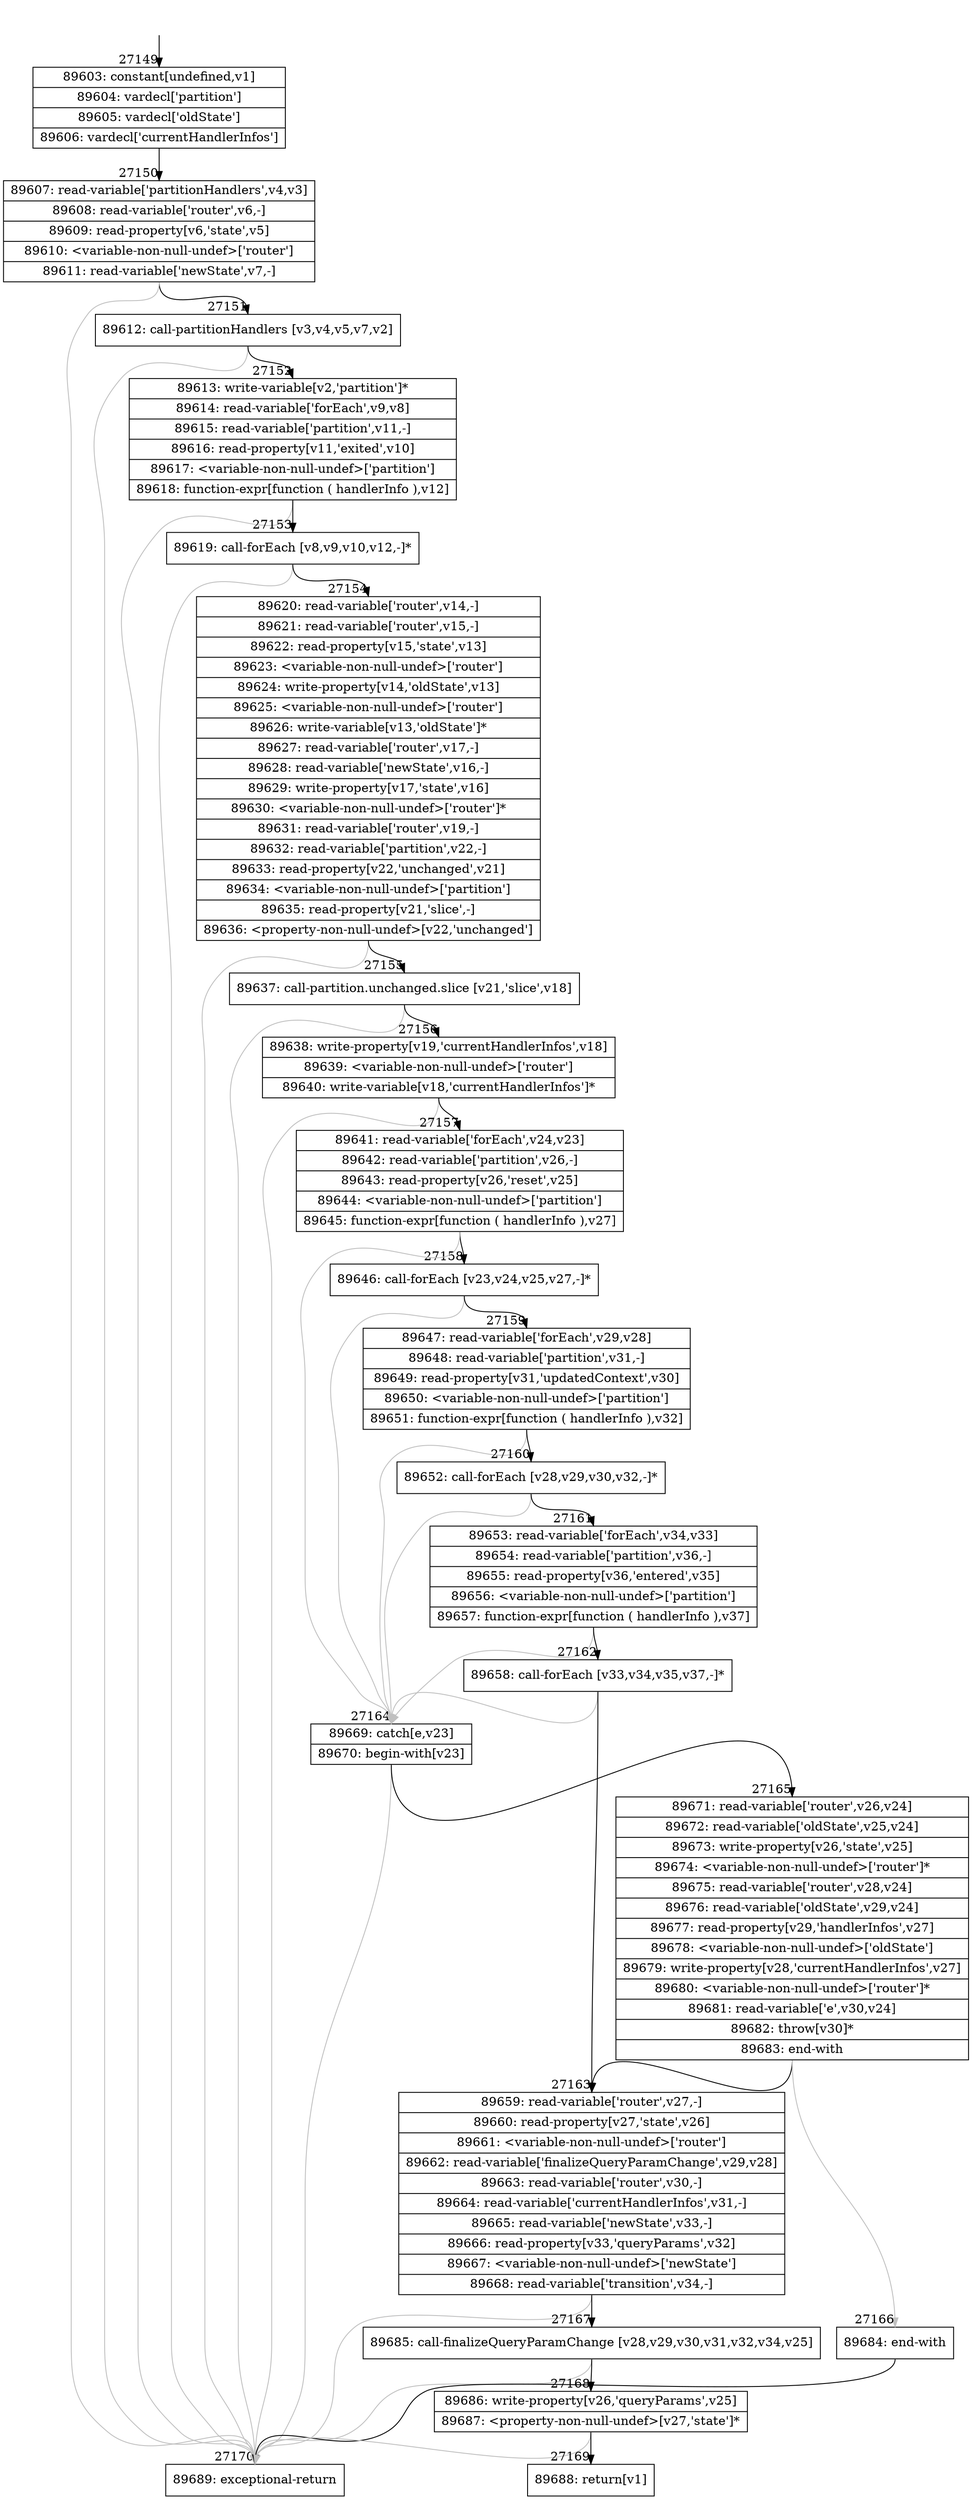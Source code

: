 digraph {
rankdir="TD"
BB_entry2378[shape=none,label=""];
BB_entry2378 -> BB27149 [tailport=s, headport=n, headlabel="    27149"]
BB27149 [shape=record label="{89603: constant[undefined,v1]|89604: vardecl['partition']|89605: vardecl['oldState']|89606: vardecl['currentHandlerInfos']}" ] 
BB27149 -> BB27150 [tailport=s, headport=n, headlabel="      27150"]
BB27150 [shape=record label="{89607: read-variable['partitionHandlers',v4,v3]|89608: read-variable['router',v6,-]|89609: read-property[v6,'state',v5]|89610: \<variable-non-null-undef\>['router']|89611: read-variable['newState',v7,-]}" ] 
BB27150 -> BB27151 [tailport=s, headport=n, headlabel="      27151"]
BB27150 -> BB27170 [tailport=s, headport=n, color=gray, headlabel="      27170"]
BB27151 [shape=record label="{89612: call-partitionHandlers [v3,v4,v5,v7,v2]}" ] 
BB27151 -> BB27152 [tailport=s, headport=n, headlabel="      27152"]
BB27151 -> BB27170 [tailport=s, headport=n, color=gray]
BB27152 [shape=record label="{89613: write-variable[v2,'partition']*|89614: read-variable['forEach',v9,v8]|89615: read-variable['partition',v11,-]|89616: read-property[v11,'exited',v10]|89617: \<variable-non-null-undef\>['partition']|89618: function-expr[function ( handlerInfo ),v12]}" ] 
BB27152 -> BB27153 [tailport=s, headport=n, headlabel="      27153"]
BB27152 -> BB27170 [tailport=s, headport=n, color=gray]
BB27153 [shape=record label="{89619: call-forEach [v8,v9,v10,v12,-]*}" ] 
BB27153 -> BB27154 [tailport=s, headport=n, headlabel="      27154"]
BB27153 -> BB27170 [tailport=s, headport=n, color=gray]
BB27154 [shape=record label="{89620: read-variable['router',v14,-]|89621: read-variable['router',v15,-]|89622: read-property[v15,'state',v13]|89623: \<variable-non-null-undef\>['router']|89624: write-property[v14,'oldState',v13]|89625: \<variable-non-null-undef\>['router']|89626: write-variable[v13,'oldState']*|89627: read-variable['router',v17,-]|89628: read-variable['newState',v16,-]|89629: write-property[v17,'state',v16]|89630: \<variable-non-null-undef\>['router']*|89631: read-variable['router',v19,-]|89632: read-variable['partition',v22,-]|89633: read-property[v22,'unchanged',v21]|89634: \<variable-non-null-undef\>['partition']|89635: read-property[v21,'slice',-]|89636: \<property-non-null-undef\>[v22,'unchanged']}" ] 
BB27154 -> BB27155 [tailport=s, headport=n, headlabel="      27155"]
BB27154 -> BB27170 [tailport=s, headport=n, color=gray]
BB27155 [shape=record label="{89637: call-partition.unchanged.slice [v21,'slice',v18]}" ] 
BB27155 -> BB27156 [tailport=s, headport=n, headlabel="      27156"]
BB27155 -> BB27170 [tailport=s, headport=n, color=gray]
BB27156 [shape=record label="{89638: write-property[v19,'currentHandlerInfos',v18]|89639: \<variable-non-null-undef\>['router']|89640: write-variable[v18,'currentHandlerInfos']*}" ] 
BB27156 -> BB27157 [tailport=s, headport=n, headlabel="      27157"]
BB27156 -> BB27170 [tailport=s, headport=n, color=gray]
BB27157 [shape=record label="{89641: read-variable['forEach',v24,v23]|89642: read-variable['partition',v26,-]|89643: read-property[v26,'reset',v25]|89644: \<variable-non-null-undef\>['partition']|89645: function-expr[function ( handlerInfo ),v27]}" ] 
BB27157 -> BB27158 [tailport=s, headport=n, headlabel="      27158"]
BB27157 -> BB27164 [tailport=s, headport=n, color=gray, headlabel="      27164"]
BB27158 [shape=record label="{89646: call-forEach [v23,v24,v25,v27,-]*}" ] 
BB27158 -> BB27159 [tailport=s, headport=n, headlabel="      27159"]
BB27158 -> BB27164 [tailport=s, headport=n, color=gray]
BB27159 [shape=record label="{89647: read-variable['forEach',v29,v28]|89648: read-variable['partition',v31,-]|89649: read-property[v31,'updatedContext',v30]|89650: \<variable-non-null-undef\>['partition']|89651: function-expr[function ( handlerInfo ),v32]}" ] 
BB27159 -> BB27160 [tailport=s, headport=n, headlabel="      27160"]
BB27159 -> BB27164 [tailport=s, headport=n, color=gray]
BB27160 [shape=record label="{89652: call-forEach [v28,v29,v30,v32,-]*}" ] 
BB27160 -> BB27161 [tailport=s, headport=n, headlabel="      27161"]
BB27160 -> BB27164 [tailport=s, headport=n, color=gray]
BB27161 [shape=record label="{89653: read-variable['forEach',v34,v33]|89654: read-variable['partition',v36,-]|89655: read-property[v36,'entered',v35]|89656: \<variable-non-null-undef\>['partition']|89657: function-expr[function ( handlerInfo ),v37]}" ] 
BB27161 -> BB27162 [tailport=s, headport=n, headlabel="      27162"]
BB27161 -> BB27164 [tailport=s, headport=n, color=gray]
BB27162 [shape=record label="{89658: call-forEach [v33,v34,v35,v37,-]*}" ] 
BB27162 -> BB27163 [tailport=s, headport=n, headlabel="      27163"]
BB27162 -> BB27164 [tailport=s, headport=n, color=gray]
BB27163 [shape=record label="{89659: read-variable['router',v27,-]|89660: read-property[v27,'state',v26]|89661: \<variable-non-null-undef\>['router']|89662: read-variable['finalizeQueryParamChange',v29,v28]|89663: read-variable['router',v30,-]|89664: read-variable['currentHandlerInfos',v31,-]|89665: read-variable['newState',v33,-]|89666: read-property[v33,'queryParams',v32]|89667: \<variable-non-null-undef\>['newState']|89668: read-variable['transition',v34,-]}" ] 
BB27163 -> BB27167 [tailport=s, headport=n, headlabel="      27167"]
BB27163 -> BB27170 [tailport=s, headport=n, color=gray]
BB27164 [shape=record label="{89669: catch[e,v23]|89670: begin-with[v23]}" ] 
BB27164 -> BB27165 [tailport=s, headport=n, headlabel="      27165"]
BB27164 -> BB27170 [tailport=s, headport=n, color=gray]
BB27165 [shape=record label="{89671: read-variable['router',v26,v24]|89672: read-variable['oldState',v25,v24]|89673: write-property[v26,'state',v25]|89674: \<variable-non-null-undef\>['router']*|89675: read-variable['router',v28,v24]|89676: read-variable['oldState',v29,v24]|89677: read-property[v29,'handlerInfos',v27]|89678: \<variable-non-null-undef\>['oldState']|89679: write-property[v28,'currentHandlerInfos',v27]|89680: \<variable-non-null-undef\>['router']*|89681: read-variable['e',v30,v24]|89682: throw[v30]*|89683: end-with}" ] 
BB27165 -> BB27163 [tailport=s, headport=n]
BB27165 -> BB27166 [tailport=s, headport=n, color=gray, headlabel="      27166"]
BB27166 [shape=record label="{89684: end-with}" ] 
BB27166 -> BB27170 [tailport=s, headport=n]
BB27167 [shape=record label="{89685: call-finalizeQueryParamChange [v28,v29,v30,v31,v32,v34,v25]}" ] 
BB27167 -> BB27168 [tailport=s, headport=n, headlabel="      27168"]
BB27167 -> BB27170 [tailport=s, headport=n, color=gray]
BB27168 [shape=record label="{89686: write-property[v26,'queryParams',v25]|89687: \<property-non-null-undef\>[v27,'state']*}" ] 
BB27168 -> BB27169 [tailport=s, headport=n, headlabel="      27169"]
BB27168 -> BB27170 [tailport=s, headport=n, color=gray]
BB27169 [shape=record label="{89688: return[v1]}" ] 
BB27170 [shape=record label="{89689: exceptional-return}" ] 
//#$~ 48945
}
